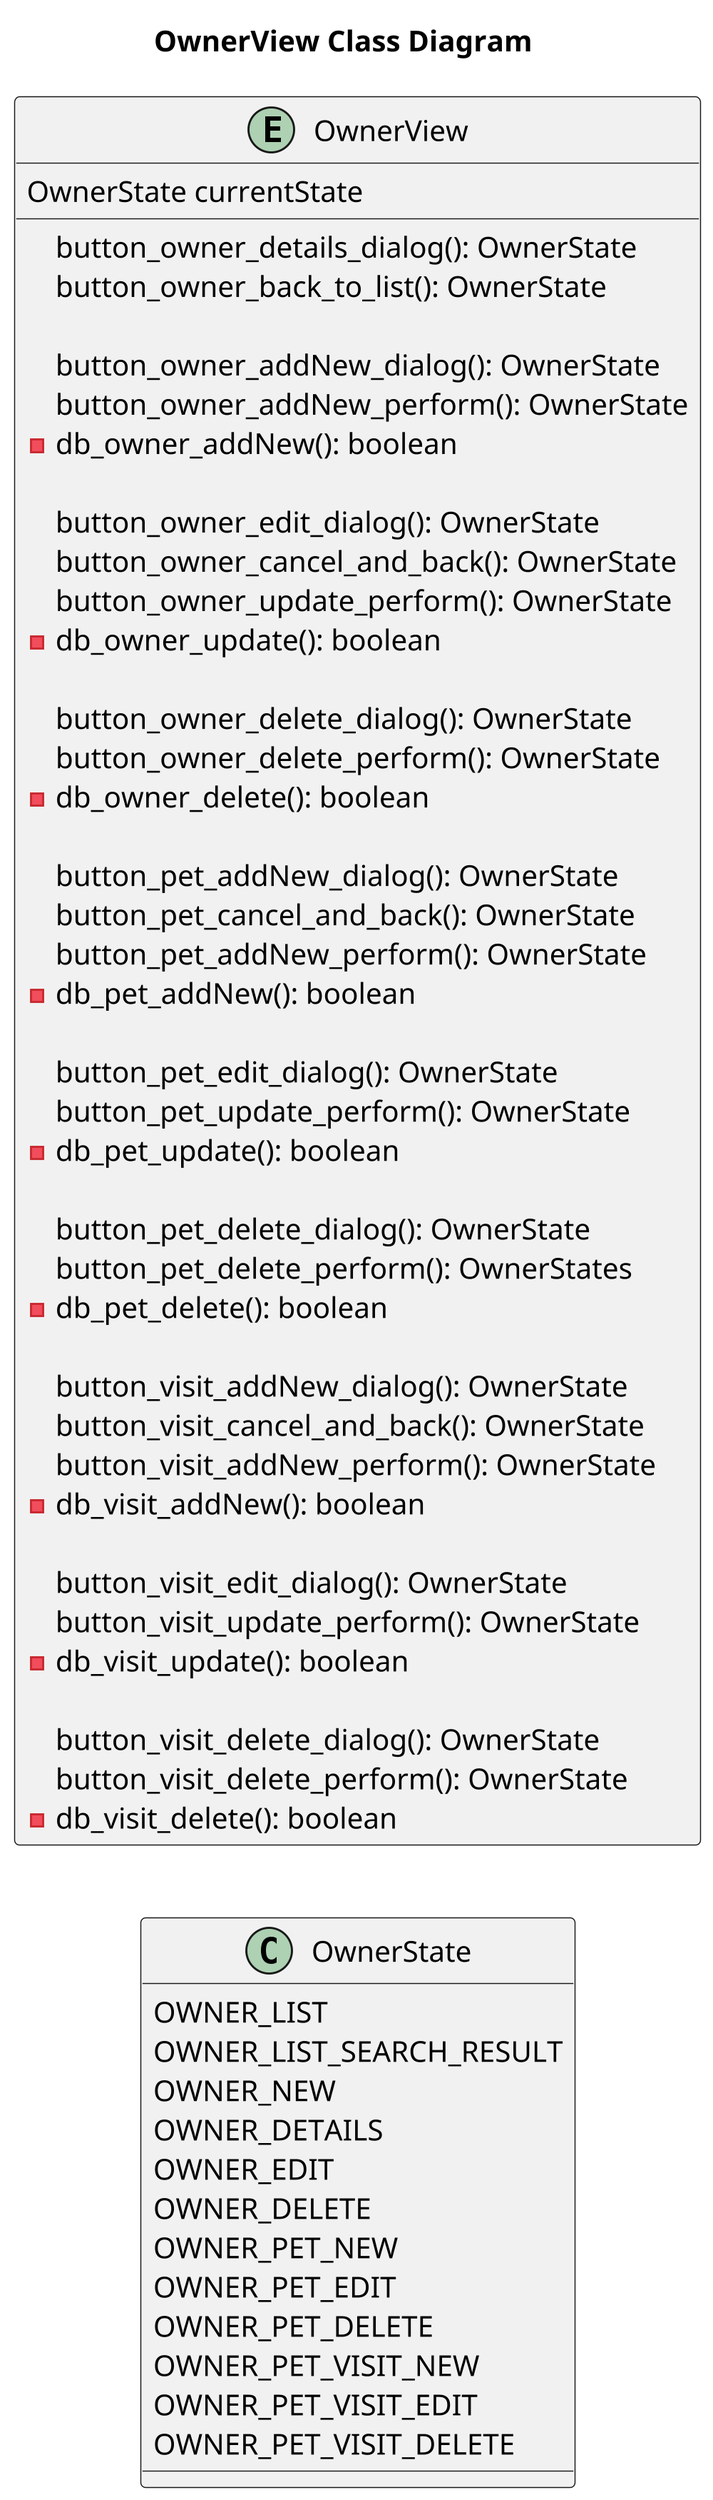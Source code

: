 @startuml


title OwnerView Class Diagram
'https://plantuml.com/class-diagram

left to right direction
'top to bottom direction

scale 1000 width


class OwnerState {
    OWNER_LIST
    OWNER_LIST_SEARCH_RESULT
    OWNER_NEW
    OWNER_DETAILS
    OWNER_EDIT
    OWNER_DELETE
    OWNER_PET_NEW
    OWNER_PET_EDIT
    OWNER_PET_DELETE
    OWNER_PET_VISIT_NEW
    OWNER_PET_VISIT_EDIT
    OWNER_PET_VISIT_DELETE
}

entity OwnerView {

    OwnerState currentState

    button_owner_details_dialog(): OwnerState
    button_owner_back_to_list(): OwnerState

    button_owner_addNew_dialog(): OwnerState
    button_owner_addNew_perform(): OwnerState
    -db_owner_addNew(): boolean

    button_owner_edit_dialog(): OwnerState
    button_owner_cancel_and_back(): OwnerState
    button_owner_update_perform(): OwnerState
    - db_owner_update(): boolean

    button_owner_delete_dialog(): OwnerState
    button_owner_delete_perform(): OwnerState
    - db_owner_delete(): boolean

    button_pet_addNew_dialog(): OwnerState
    button_pet_cancel_and_back(): OwnerState
    button_pet_addNew_perform(): OwnerState
    - db_pet_addNew(): boolean

    button_pet_edit_dialog(): OwnerState
    button_pet_update_perform(): OwnerState
    - db_pet_update(): boolean

    button_pet_delete_dialog(): OwnerState
    button_pet_delete_perform(): OwnerStates
    - db_pet_delete(): boolean

    button_visit_addNew_dialog(): OwnerState
    button_visit_cancel_and_back(): OwnerState
    button_visit_addNew_perform(): OwnerState
    - db_visit_addNew(): boolean

    button_visit_edit_dialog(): OwnerState
    button_visit_update_perform(): OwnerState
   - db_visit_update(): boolean

    button_visit_delete_dialog(): OwnerState
    button_visit_delete_perform(): OwnerState
    - db_visit_delete(): boolean
}



@enduml